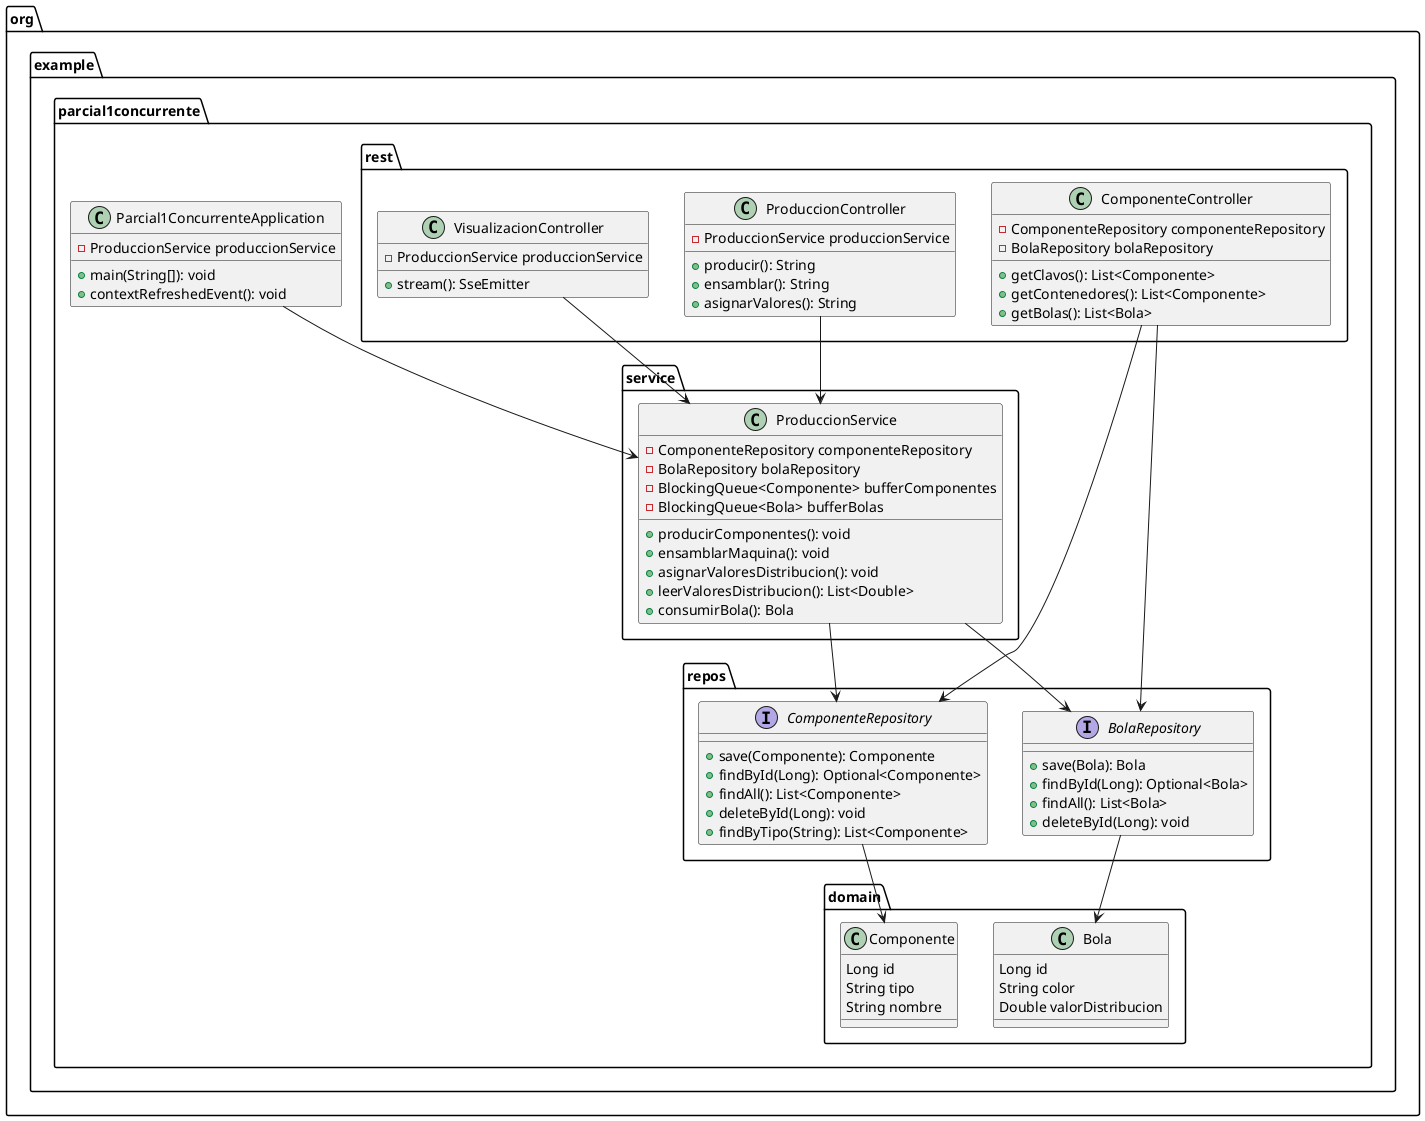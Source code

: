 @startuml

package org.example.parcial1concurrente.domain {
    class Bola {
        Long id
        String color
        Double valorDistribucion
    }

    class Componente {
        Long id
        String tipo
        String nombre
    }
}

package org.example.parcial1concurrente.repos {
    interface BolaRepository {
        +save(Bola): Bola
        +findById(Long): Optional<Bola>
        +findAll(): List<Bola>
        +deleteById(Long): void
    }

    interface ComponenteRepository {
        +save(Componente): Componente
        +findById(Long): Optional<Componente>
        +findAll(): List<Componente>
        +deleteById(Long): void
        +findByTipo(String): List<Componente>
    }
}

package org.example.parcial1concurrente.rest {
    class ComponenteController {
        -ComponenteRepository componenteRepository
        -BolaRepository bolaRepository
        +getClavos(): List<Componente>
        +getContenedores(): List<Componente>
        +getBolas(): List<Bola>
    }

    class ProduccionController {
        -ProduccionService produccionService
        +producir(): String
        +ensamblar(): String
        +asignarValores(): String
    }

    class VisualizacionController {
        -ProduccionService produccionService
        +stream(): SseEmitter
    }
}

package org.example.parcial1concurrente.service {
    class ProduccionService {
        -ComponenteRepository componenteRepository
        -BolaRepository bolaRepository
        -BlockingQueue<Componente> bufferComponentes
        -BlockingQueue<Bola> bufferBolas
        +producirComponentes(): void
        +ensamblarMaquina(): void
        +asignarValoresDistribucion(): void
        +leerValoresDistribucion(): List<Double>
        +consumirBola(): Bola
    }
}

package org.example.parcial1concurrente {
    class Parcial1ConcurrenteApplication {
        -ProduccionService produccionService
        +main(String[]): void
        +contextRefreshedEvent(): void
    }
}

BolaRepository --> Bola
ComponenteRepository --> Componente
ComponenteController --> ComponenteRepository
ComponenteController --> BolaRepository
ProduccionController --> ProduccionService
VisualizacionController --> ProduccionService
ProduccionService --> ComponenteRepository
ProduccionService --> BolaRepository
Parcial1ConcurrenteApplication --> ProduccionService

@enduml